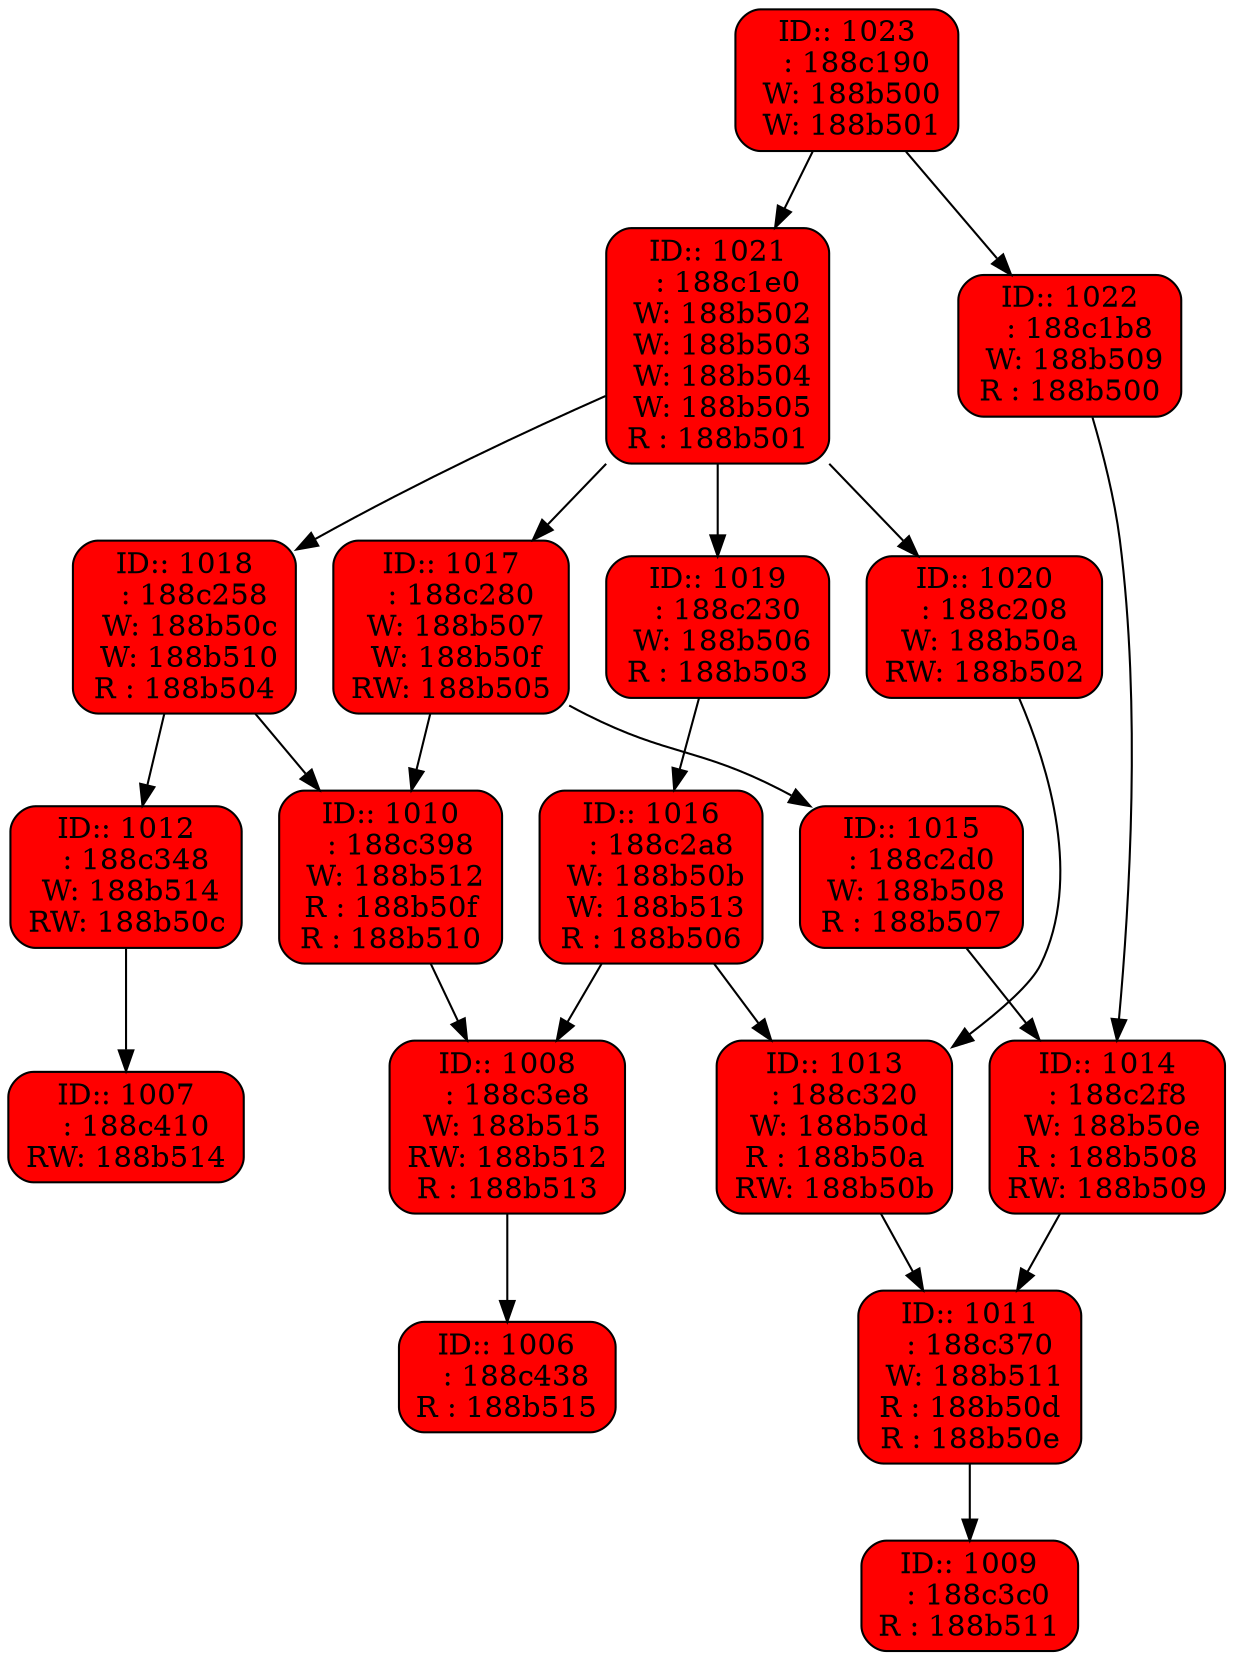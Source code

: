 digraph TaskGraph {
Node_1006 [style=filled fillcolor=red shape="Mrecord" label=<<table border="0" cellpadding="0" cellspacing="0"><tr><td align="center">ID:: 1006</td></tr><tr><td align="center">  : 188c438</td></tr><tr><td align="center">R : 188b515</td></tr></table>>];
Node_1007 [style=filled fillcolor=red shape="Mrecord" label=<<table border="0" cellpadding="0" cellspacing="0"><tr><td align="center">ID:: 1007</td></tr><tr><td align="center">  : 188c410</td></tr><tr><td align="center">RW: 188b514</td></tr></table>>];
Node_1008 [style=filled fillcolor=red shape="Mrecord" label=<<table border="0" cellpadding="0" cellspacing="0"><tr><td align="center">ID:: 1008</td></tr><tr><td align="center">  : 188c3e8</td></tr><tr><td align="center"> W: 188b515</td></tr><tr><td align="center">RW: 188b512</td></tr><tr><td align="center">R : 188b513</td></tr></table>>];
Node_1008 -> Node_1006;
Node_1009 [style=filled fillcolor=red shape="Mrecord" label=<<table border="0" cellpadding="0" cellspacing="0"><tr><td align="center">ID:: 1009</td></tr><tr><td align="center">  : 188c3c0</td></tr><tr><td align="center">R : 188b511</td></tr></table>>];
Node_1010 [style=filled fillcolor=red shape="Mrecord" label=<<table border="0" cellpadding="0" cellspacing="0"><tr><td align="center">ID:: 1010</td></tr><tr><td align="center">  : 188c398</td></tr><tr><td align="center"> W: 188b512</td></tr><tr><td align="center">R : 188b50f</td></tr><tr><td align="center">R : 188b510</td></tr></table>>];
Node_1010 -> Node_1008;
Node_1011 [style=filled fillcolor=red shape="Mrecord" label=<<table border="0" cellpadding="0" cellspacing="0"><tr><td align="center">ID:: 1011</td></tr><tr><td align="center">  : 188c370</td></tr><tr><td align="center"> W: 188b511</td></tr><tr><td align="center">R : 188b50d</td></tr><tr><td align="center">R : 188b50e</td></tr></table>>];
Node_1011 -> Node_1009;
Node_1012 [style=filled fillcolor=red shape="Mrecord" label=<<table border="0" cellpadding="0" cellspacing="0"><tr><td align="center">ID:: 1012</td></tr><tr><td align="center">  : 188c348</td></tr><tr><td align="center"> W: 188b514</td></tr><tr><td align="center">RW: 188b50c</td></tr></table>>];
Node_1012 -> Node_1007;
Node_1013 [style=filled fillcolor=red shape="Mrecord" label=<<table border="0" cellpadding="0" cellspacing="0"><tr><td align="center">ID:: 1013</td></tr><tr><td align="center">  : 188c320</td></tr><tr><td align="center"> W: 188b50d</td></tr><tr><td align="center">R : 188b50a</td></tr><tr><td align="center">RW: 188b50b</td></tr></table>>];
Node_1013 -> Node_1011;
Node_1014 [style=filled fillcolor=red shape="Mrecord" label=<<table border="0" cellpadding="0" cellspacing="0"><tr><td align="center">ID:: 1014</td></tr><tr><td align="center">  : 188c2f8</td></tr><tr><td align="center"> W: 188b50e</td></tr><tr><td align="center">R : 188b508</td></tr><tr><td align="center">RW: 188b509</td></tr></table>>];
Node_1014 -> Node_1011;
Node_1015 [style=filled fillcolor=red shape="Mrecord" label=<<table border="0" cellpadding="0" cellspacing="0"><tr><td align="center">ID:: 1015</td></tr><tr><td align="center">  : 188c2d0</td></tr><tr><td align="center"> W: 188b508</td></tr><tr><td align="center">R : 188b507</td></tr></table>>];
Node_1015 -> Node_1014;
Node_1016 [style=filled fillcolor=red shape="Mrecord" label=<<table border="0" cellpadding="0" cellspacing="0"><tr><td align="center">ID:: 1016</td></tr><tr><td align="center">  : 188c2a8</td></tr><tr><td align="center"> W: 188b50b</td></tr><tr><td align="center"> W: 188b513</td></tr><tr><td align="center">R : 188b506</td></tr></table>>];
Node_1016 -> Node_1013;
Node_1016 -> Node_1008;
Node_1017 [style=filled fillcolor=red shape="Mrecord" label=<<table border="0" cellpadding="0" cellspacing="0"><tr><td align="center">ID:: 1017</td></tr><tr><td align="center">  : 188c280</td></tr><tr><td align="center"> W: 188b507</td></tr><tr><td align="center"> W: 188b50f</td></tr><tr><td align="center">RW: 188b505</td></tr></table>>];
Node_1017 -> Node_1015;
Node_1017 -> Node_1010;
Node_1018 [style=filled fillcolor=red shape="Mrecord" label=<<table border="0" cellpadding="0" cellspacing="0"><tr><td align="center">ID:: 1018</td></tr><tr><td align="center">  : 188c258</td></tr><tr><td align="center"> W: 188b50c</td></tr><tr><td align="center"> W: 188b510</td></tr><tr><td align="center">R : 188b504</td></tr></table>>];
Node_1018 -> Node_1012;
Node_1018 -> Node_1010;
Node_1019 [style=filled fillcolor=red shape="Mrecord" label=<<table border="0" cellpadding="0" cellspacing="0"><tr><td align="center">ID:: 1019</td></tr><tr><td align="center">  : 188c230</td></tr><tr><td align="center"> W: 188b506</td></tr><tr><td align="center">R : 188b503</td></tr></table>>];
Node_1019 -> Node_1016;
Node_1020 [style=filled fillcolor=red shape="Mrecord" label=<<table border="0" cellpadding="0" cellspacing="0"><tr><td align="center">ID:: 1020</td></tr><tr><td align="center">  : 188c208</td></tr><tr><td align="center"> W: 188b50a</td></tr><tr><td align="center">RW: 188b502</td></tr></table>>];
Node_1020 -> Node_1013;
Node_1021 [style=filled fillcolor=red shape="Mrecord" label=<<table border="0" cellpadding="0" cellspacing="0"><tr><td align="center">ID:: 1021</td></tr><tr><td align="center">  : 188c1e0</td></tr><tr><td align="center"> W: 188b502</td></tr><tr><td align="center"> W: 188b503</td></tr><tr><td align="center"> W: 188b504</td></tr><tr><td align="center"> W: 188b505</td></tr><tr><td align="center">R : 188b501</td></tr></table>>];
Node_1021 -> Node_1020;
Node_1021 -> Node_1019;
Node_1021 -> Node_1018;
Node_1021 -> Node_1017;
Node_1022 [style=filled fillcolor=red shape="Mrecord" label=<<table border="0" cellpadding="0" cellspacing="0"><tr><td align="center">ID:: 1022</td></tr><tr><td align="center">  : 188c1b8</td></tr><tr><td align="center"> W: 188b509</td></tr><tr><td align="center">R : 188b500</td></tr></table>>];
Node_1022 -> Node_1014;
Node_1023 [style=filled fillcolor=red shape="Mrecord" label=<<table border="0" cellpadding="0" cellspacing="0"><tr><td align="center">ID:: 1023</td></tr><tr><td align="center">  : 188c190</td></tr><tr><td align="center"> W: 188b500</td></tr><tr><td align="center"> W: 188b501</td></tr></table>>];
Node_1023 -> Node_1022;
Node_1023 -> Node_1021;
}
